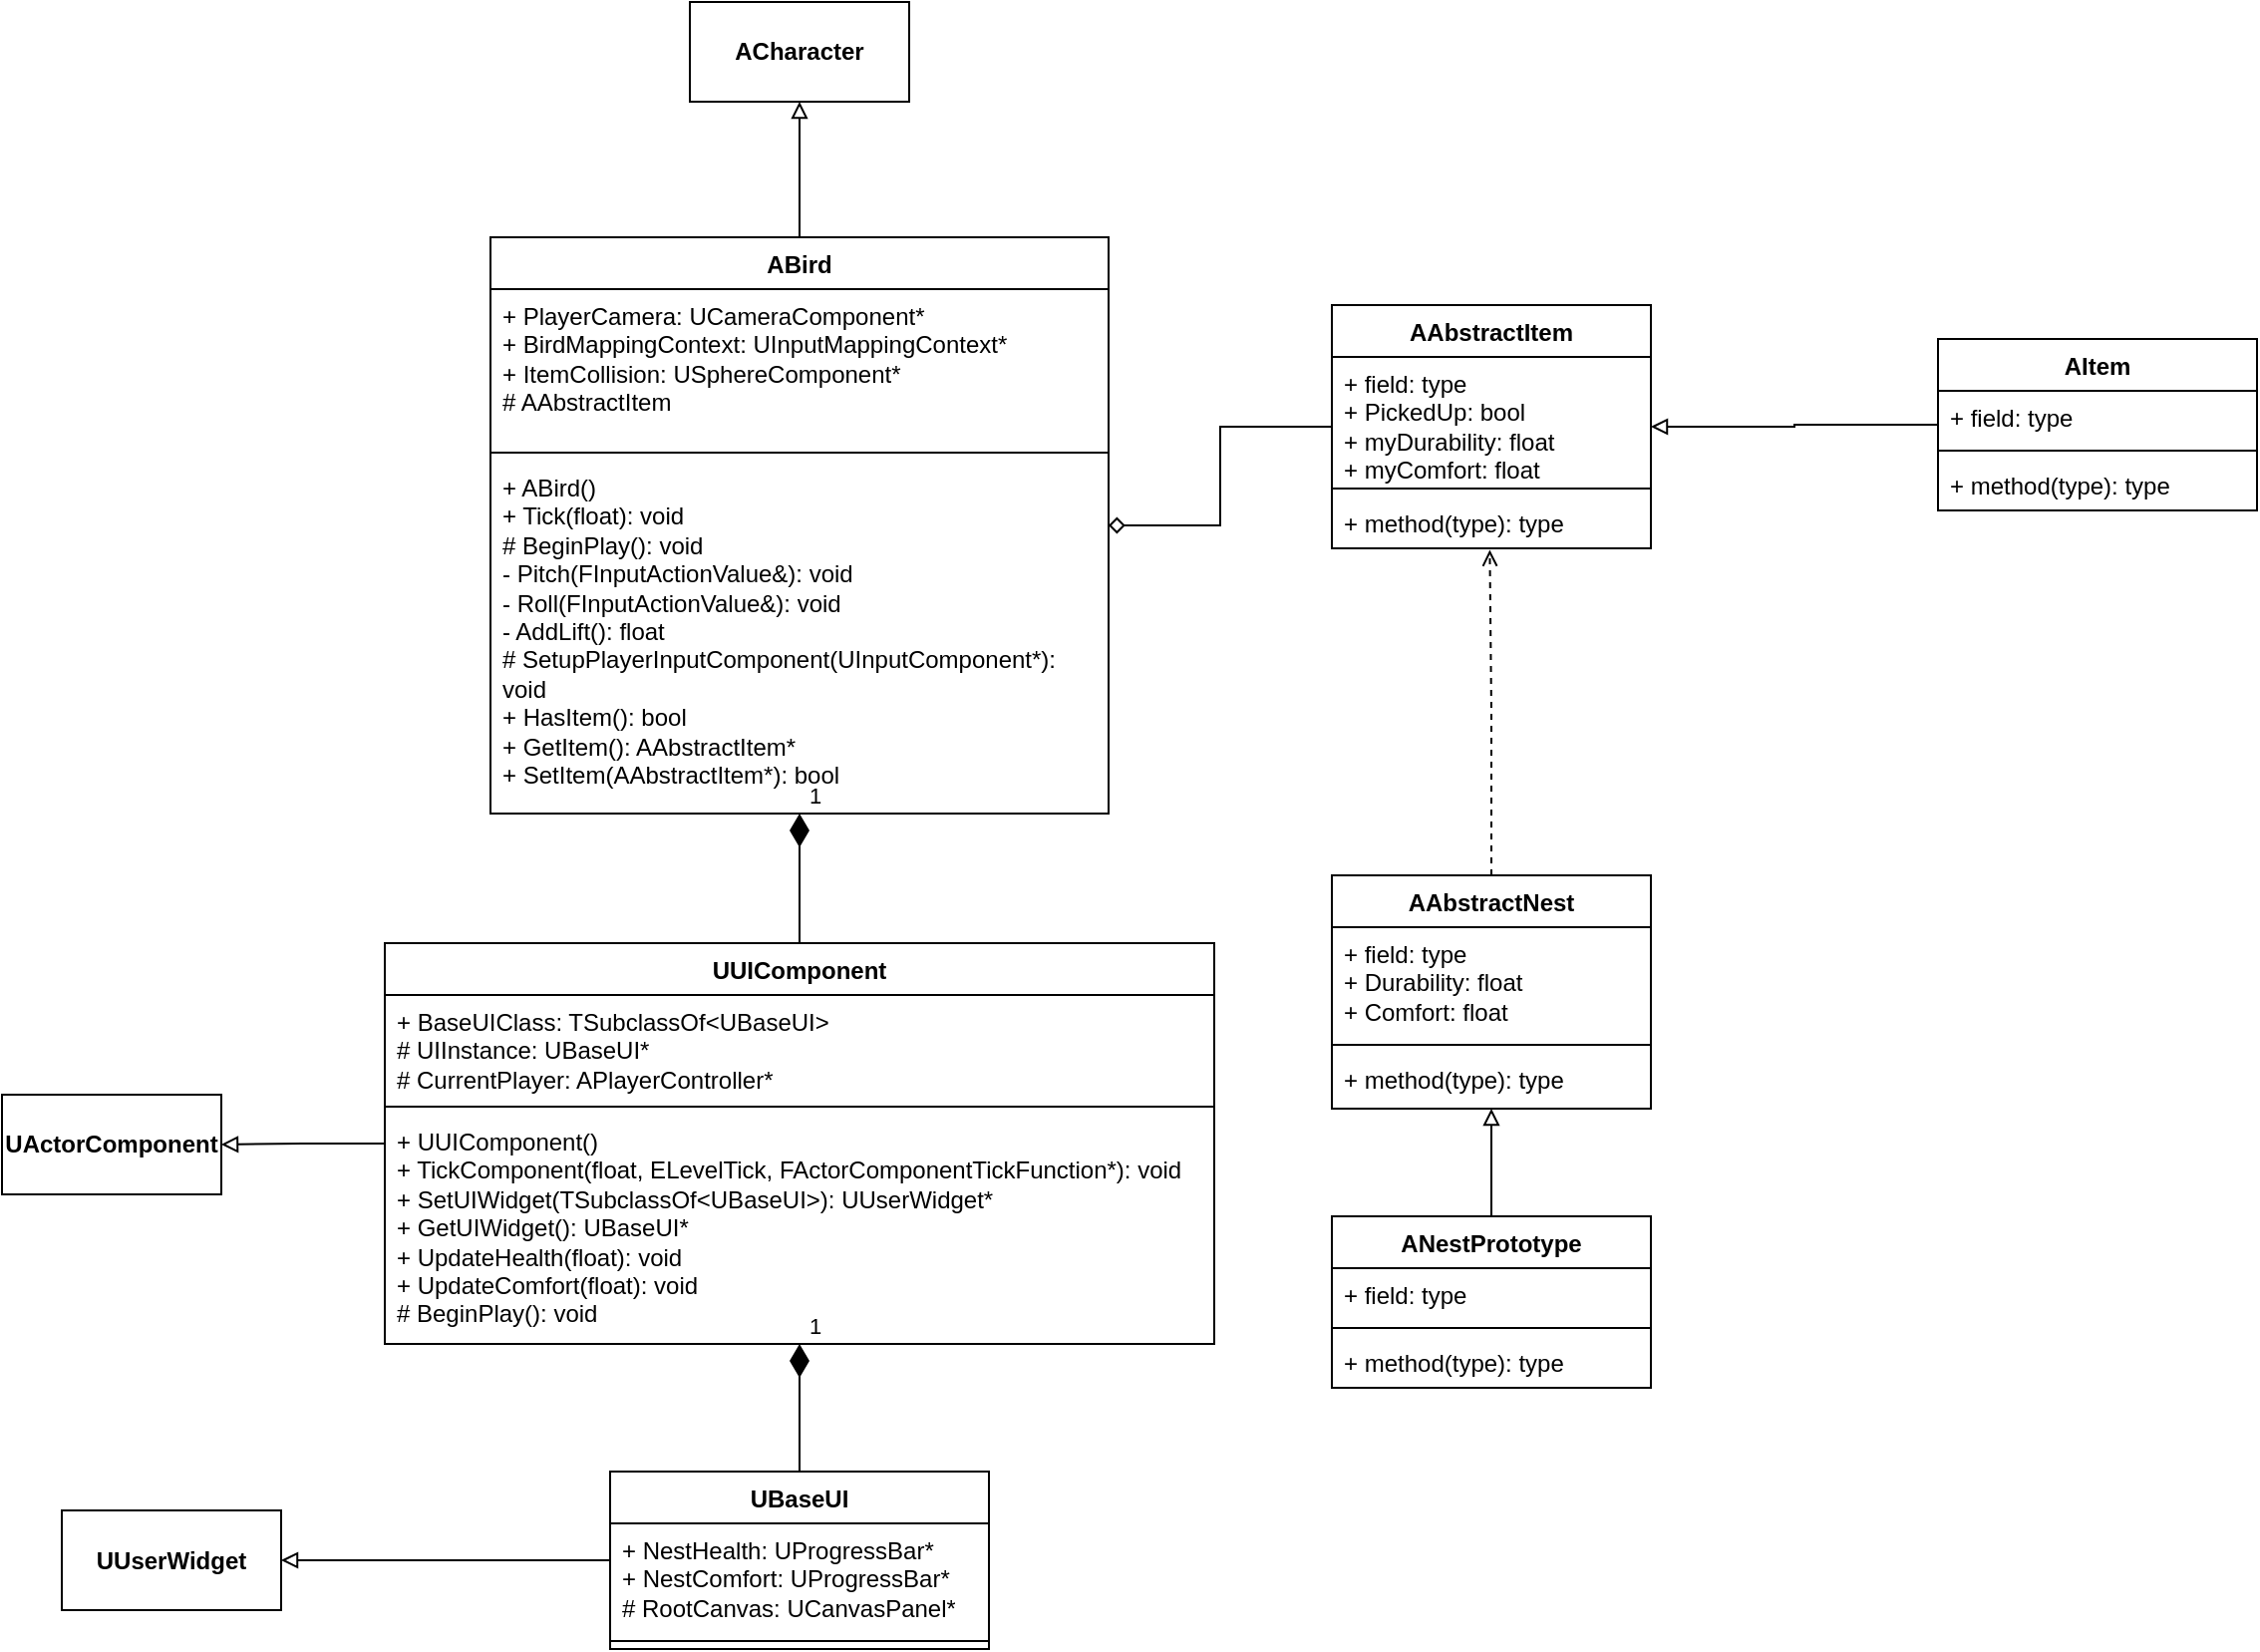 <mxfile version="24.5.2" type="device">
  <diagram id="C5RBs43oDa-KdzZeNtuy" name="Page-1">
    <mxGraphModel dx="1326" dy="1071" grid="0" gridSize="10" guides="1" tooltips="1" connect="1" arrows="1" fold="1" page="1" pageScale="1" pageWidth="827" pageHeight="1169" math="0" shadow="0">
      <root>
        <mxCell id="WIyWlLk6GJQsqaUBKTNV-0" />
        <mxCell id="WIyWlLk6GJQsqaUBKTNV-1" parent="WIyWlLk6GJQsqaUBKTNV-0" />
        <mxCell id="9s3J5k1NbUmUccbUoj_h-1" style="edgeStyle=orthogonalEdgeStyle;rounded=0;orthogonalLoop=1;jettySize=auto;html=1;endArrow=block;endFill=0;" parent="WIyWlLk6GJQsqaUBKTNV-1" source="GQL9yN1Y066BIaTeurnw-0" target="9s3J5k1NbUmUccbUoj_h-0" edge="1">
          <mxGeometry relative="1" as="geometry" />
        </mxCell>
        <mxCell id="9s3J5k1NbUmUccbUoj_h-10" style="edgeStyle=orthogonalEdgeStyle;rounded=0;orthogonalLoop=1;jettySize=auto;html=1;endArrow=none;endFill=0;startArrow=diamond;startFill=0;" parent="WIyWlLk6GJQsqaUBKTNV-1" source="GQL9yN1Y066BIaTeurnw-0" target="9s3J5k1NbUmUccbUoj_h-2" edge="1">
          <mxGeometry relative="1" as="geometry" />
        </mxCell>
        <mxCell id="GQL9yN1Y066BIaTeurnw-0" value="ABird" style="swimlane;fontStyle=1;align=center;verticalAlign=top;childLayout=stackLayout;horizontal=1;startSize=26;horizontalStack=0;resizeParent=1;resizeParentMax=0;resizeLast=0;collapsible=1;marginBottom=0;whiteSpace=wrap;html=1;" parent="WIyWlLk6GJQsqaUBKTNV-1" vertex="1">
          <mxGeometry x="284" y="154" width="310" height="289" as="geometry" />
        </mxCell>
        <mxCell id="GQL9yN1Y066BIaTeurnw-1" value="+ PlayerCamera:&amp;nbsp;UCameraComponent*&lt;div&gt;+ BirdMappingContext: UInputMappingContext*&lt;/div&gt;&lt;div&gt;+ ItemCollision:&amp;nbsp;USphereComponent*&lt;/div&gt;&lt;div&gt;# AAbstractItem&lt;/div&gt;" style="text;strokeColor=none;fillColor=none;align=left;verticalAlign=top;spacingLeft=4;spacingRight=4;overflow=hidden;rotatable=0;points=[[0,0.5],[1,0.5]];portConstraint=eastwest;whiteSpace=wrap;html=1;" parent="GQL9yN1Y066BIaTeurnw-0" vertex="1">
          <mxGeometry y="26" width="310" height="78" as="geometry" />
        </mxCell>
        <mxCell id="GQL9yN1Y066BIaTeurnw-2" value="" style="line;strokeWidth=1;fillColor=none;align=left;verticalAlign=middle;spacingTop=-1;spacingLeft=3;spacingRight=3;rotatable=0;labelPosition=right;points=[];portConstraint=eastwest;strokeColor=inherit;" parent="GQL9yN1Y066BIaTeurnw-0" vertex="1">
          <mxGeometry y="104" width="310" height="8" as="geometry" />
        </mxCell>
        <mxCell id="GQL9yN1Y066BIaTeurnw-3" value="&lt;div&gt;+ ABird()&lt;/div&gt;+ Tick(float): void&lt;div&gt;# BeginPlay(): void&lt;/div&gt;&lt;div&gt;- Pitch(FInputActionValue&amp;amp;): void&lt;/div&gt;&lt;div&gt;- Roll(FInputActionValue&amp;amp;): void&lt;/div&gt;&lt;div&gt;- AddLift(): float&lt;/div&gt;&lt;div&gt;# SetupPlayerInputComponent(UInputComponent*): void&lt;br&gt;&lt;/div&gt;&lt;div&gt;+ HasItem(): bool&lt;/div&gt;&lt;div&gt;+ GetItem(): AAbstractItem*&lt;/div&gt;&lt;div&gt;+ SetItem(AAbstractItem*): bool&lt;/div&gt;" style="text;strokeColor=none;fillColor=none;align=left;verticalAlign=top;spacingLeft=4;spacingRight=4;overflow=hidden;rotatable=0;points=[[0,0.5],[1,0.5]];portConstraint=eastwest;whiteSpace=wrap;html=1;" parent="GQL9yN1Y066BIaTeurnw-0" vertex="1">
          <mxGeometry y="112" width="310" height="177" as="geometry" />
        </mxCell>
        <mxCell id="9s3J5k1NbUmUccbUoj_h-0" value="&lt;b&gt;ACharacter&lt;/b&gt;" style="html=1;whiteSpace=wrap;" parent="WIyWlLk6GJQsqaUBKTNV-1" vertex="1">
          <mxGeometry x="384" y="36" width="110" height="50" as="geometry" />
        </mxCell>
        <mxCell id="9s3J5k1NbUmUccbUoj_h-2" value="AAbstractItem" style="swimlane;fontStyle=1;align=center;verticalAlign=top;childLayout=stackLayout;horizontal=1;startSize=26;horizontalStack=0;resizeParent=1;resizeParentMax=0;resizeLast=0;collapsible=1;marginBottom=0;whiteSpace=wrap;html=1;" parent="WIyWlLk6GJQsqaUBKTNV-1" vertex="1">
          <mxGeometry x="706" y="188" width="160" height="122" as="geometry" />
        </mxCell>
        <mxCell id="9s3J5k1NbUmUccbUoj_h-3" value="+ field: type&lt;div&gt;+ PickedUp: bool&lt;/div&gt;&lt;div&gt;&lt;div&gt;+ myDurability: float&lt;/div&gt;&lt;div&gt;+ myComfort: float&lt;/div&gt;&lt;/div&gt;" style="text;strokeColor=none;fillColor=none;align=left;verticalAlign=top;spacingLeft=4;spacingRight=4;overflow=hidden;rotatable=0;points=[[0,0.5],[1,0.5]];portConstraint=eastwest;whiteSpace=wrap;html=1;" parent="9s3J5k1NbUmUccbUoj_h-2" vertex="1">
          <mxGeometry y="26" width="160" height="62" as="geometry" />
        </mxCell>
        <mxCell id="9s3J5k1NbUmUccbUoj_h-4" value="" style="line;strokeWidth=1;fillColor=none;align=left;verticalAlign=middle;spacingTop=-1;spacingLeft=3;spacingRight=3;rotatable=0;labelPosition=right;points=[];portConstraint=eastwest;strokeColor=inherit;" parent="9s3J5k1NbUmUccbUoj_h-2" vertex="1">
          <mxGeometry y="88" width="160" height="8" as="geometry" />
        </mxCell>
        <mxCell id="9s3J5k1NbUmUccbUoj_h-5" value="+ method(type): type" style="text;strokeColor=none;fillColor=none;align=left;verticalAlign=top;spacingLeft=4;spacingRight=4;overflow=hidden;rotatable=0;points=[[0,0.5],[1,0.5]];portConstraint=eastwest;whiteSpace=wrap;html=1;" parent="9s3J5k1NbUmUccbUoj_h-2" vertex="1">
          <mxGeometry y="96" width="160" height="26" as="geometry" />
        </mxCell>
        <mxCell id="9s3J5k1NbUmUccbUoj_h-11" style="edgeStyle=orthogonalEdgeStyle;rounded=0;orthogonalLoop=1;jettySize=auto;html=1;endArrow=block;endFill=0;" parent="WIyWlLk6GJQsqaUBKTNV-1" source="9s3J5k1NbUmUccbUoj_h-6" target="9s3J5k1NbUmUccbUoj_h-2" edge="1">
          <mxGeometry relative="1" as="geometry" />
        </mxCell>
        <mxCell id="9s3J5k1NbUmUccbUoj_h-6" value="AItem" style="swimlane;fontStyle=1;align=center;verticalAlign=top;childLayout=stackLayout;horizontal=1;startSize=26;horizontalStack=0;resizeParent=1;resizeParentMax=0;resizeLast=0;collapsible=1;marginBottom=0;whiteSpace=wrap;html=1;" parent="WIyWlLk6GJQsqaUBKTNV-1" vertex="1">
          <mxGeometry x="1010" y="205" width="160" height="86" as="geometry" />
        </mxCell>
        <mxCell id="9s3J5k1NbUmUccbUoj_h-7" value="+ field: type" style="text;strokeColor=none;fillColor=none;align=left;verticalAlign=top;spacingLeft=4;spacingRight=4;overflow=hidden;rotatable=0;points=[[0,0.5],[1,0.5]];portConstraint=eastwest;whiteSpace=wrap;html=1;" parent="9s3J5k1NbUmUccbUoj_h-6" vertex="1">
          <mxGeometry y="26" width="160" height="26" as="geometry" />
        </mxCell>
        <mxCell id="9s3J5k1NbUmUccbUoj_h-8" value="" style="line;strokeWidth=1;fillColor=none;align=left;verticalAlign=middle;spacingTop=-1;spacingLeft=3;spacingRight=3;rotatable=0;labelPosition=right;points=[];portConstraint=eastwest;strokeColor=inherit;" parent="9s3J5k1NbUmUccbUoj_h-6" vertex="1">
          <mxGeometry y="52" width="160" height="8" as="geometry" />
        </mxCell>
        <mxCell id="9s3J5k1NbUmUccbUoj_h-9" value="+ method(type): type" style="text;strokeColor=none;fillColor=none;align=left;verticalAlign=top;spacingLeft=4;spacingRight=4;overflow=hidden;rotatable=0;points=[[0,0.5],[1,0.5]];portConstraint=eastwest;whiteSpace=wrap;html=1;" parent="9s3J5k1NbUmUccbUoj_h-6" vertex="1">
          <mxGeometry y="60" width="160" height="26" as="geometry" />
        </mxCell>
        <mxCell id="4bN22pUPCg0mNrgjc5mO-9" style="edgeStyle=orthogonalEdgeStyle;rounded=0;orthogonalLoop=1;jettySize=auto;html=1;endArrow=open;endFill=0;dashed=1;entryX=0.495;entryY=1.031;entryDx=0;entryDy=0;entryPerimeter=0;" parent="WIyWlLk6GJQsqaUBKTNV-1" source="4bN22pUPCg0mNrgjc5mO-0" target="9s3J5k1NbUmUccbUoj_h-5" edge="1">
          <mxGeometry relative="1" as="geometry">
            <mxPoint x="783" y="280" as="targetPoint" />
          </mxGeometry>
        </mxCell>
        <mxCell id="4bN22pUPCg0mNrgjc5mO-0" value="AAbstractNest" style="swimlane;fontStyle=1;align=center;verticalAlign=top;childLayout=stackLayout;horizontal=1;startSize=26;horizontalStack=0;resizeParent=1;resizeParentMax=0;resizeLast=0;collapsible=1;marginBottom=0;whiteSpace=wrap;html=1;" parent="WIyWlLk6GJQsqaUBKTNV-1" vertex="1">
          <mxGeometry x="706" y="474" width="160" height="117" as="geometry" />
        </mxCell>
        <mxCell id="4bN22pUPCg0mNrgjc5mO-1" value="+ field: type&lt;div&gt;+ Durability: float&lt;/div&gt;&lt;div&gt;+ Comfort: float&lt;/div&gt;" style="text;strokeColor=none;fillColor=none;align=left;verticalAlign=top;spacingLeft=4;spacingRight=4;overflow=hidden;rotatable=0;points=[[0,0.5],[1,0.5]];portConstraint=eastwest;whiteSpace=wrap;html=1;" parent="4bN22pUPCg0mNrgjc5mO-0" vertex="1">
          <mxGeometry y="26" width="160" height="55" as="geometry" />
        </mxCell>
        <mxCell id="4bN22pUPCg0mNrgjc5mO-2" value="" style="line;strokeWidth=1;fillColor=none;align=left;verticalAlign=middle;spacingTop=-1;spacingLeft=3;spacingRight=3;rotatable=0;labelPosition=right;points=[];portConstraint=eastwest;strokeColor=inherit;" parent="4bN22pUPCg0mNrgjc5mO-0" vertex="1">
          <mxGeometry y="81" width="160" height="8" as="geometry" />
        </mxCell>
        <mxCell id="4bN22pUPCg0mNrgjc5mO-3" value="+ method(type): type" style="text;strokeColor=none;fillColor=none;align=left;verticalAlign=top;spacingLeft=4;spacingRight=4;overflow=hidden;rotatable=0;points=[[0,0.5],[1,0.5]];portConstraint=eastwest;whiteSpace=wrap;html=1;" parent="4bN22pUPCg0mNrgjc5mO-0" vertex="1">
          <mxGeometry y="89" width="160" height="28" as="geometry" />
        </mxCell>
        <mxCell id="4bN22pUPCg0mNrgjc5mO-8" style="edgeStyle=orthogonalEdgeStyle;rounded=0;orthogonalLoop=1;jettySize=auto;html=1;endArrow=block;endFill=0;" parent="WIyWlLk6GJQsqaUBKTNV-1" source="4bN22pUPCg0mNrgjc5mO-4" target="4bN22pUPCg0mNrgjc5mO-0" edge="1">
          <mxGeometry relative="1" as="geometry" />
        </mxCell>
        <mxCell id="4bN22pUPCg0mNrgjc5mO-4" value="ANestPrototype" style="swimlane;fontStyle=1;align=center;verticalAlign=top;childLayout=stackLayout;horizontal=1;startSize=26;horizontalStack=0;resizeParent=1;resizeParentMax=0;resizeLast=0;collapsible=1;marginBottom=0;whiteSpace=wrap;html=1;" parent="WIyWlLk6GJQsqaUBKTNV-1" vertex="1">
          <mxGeometry x="706" y="645" width="160" height="86" as="geometry" />
        </mxCell>
        <mxCell id="4bN22pUPCg0mNrgjc5mO-5" value="+ field: type" style="text;strokeColor=none;fillColor=none;align=left;verticalAlign=top;spacingLeft=4;spacingRight=4;overflow=hidden;rotatable=0;points=[[0,0.5],[1,0.5]];portConstraint=eastwest;whiteSpace=wrap;html=1;" parent="4bN22pUPCg0mNrgjc5mO-4" vertex="1">
          <mxGeometry y="26" width="160" height="26" as="geometry" />
        </mxCell>
        <mxCell id="4bN22pUPCg0mNrgjc5mO-6" value="" style="line;strokeWidth=1;fillColor=none;align=left;verticalAlign=middle;spacingTop=-1;spacingLeft=3;spacingRight=3;rotatable=0;labelPosition=right;points=[];portConstraint=eastwest;strokeColor=inherit;" parent="4bN22pUPCg0mNrgjc5mO-4" vertex="1">
          <mxGeometry y="52" width="160" height="8" as="geometry" />
        </mxCell>
        <mxCell id="4bN22pUPCg0mNrgjc5mO-7" value="+ method(type): type" style="text;strokeColor=none;fillColor=none;align=left;verticalAlign=top;spacingLeft=4;spacingRight=4;overflow=hidden;rotatable=0;points=[[0,0.5],[1,0.5]];portConstraint=eastwest;whiteSpace=wrap;html=1;" parent="4bN22pUPCg0mNrgjc5mO-4" vertex="1">
          <mxGeometry y="60" width="160" height="26" as="geometry" />
        </mxCell>
        <mxCell id="mtMVlcWZxwTxFBiXq-Fm-0" value="UUIComponent" style="swimlane;fontStyle=1;align=center;verticalAlign=top;childLayout=stackLayout;horizontal=1;startSize=26;horizontalStack=0;resizeParent=1;resizeParentMax=0;resizeLast=0;collapsible=1;marginBottom=0;whiteSpace=wrap;html=1;" vertex="1" parent="WIyWlLk6GJQsqaUBKTNV-1">
          <mxGeometry x="231" y="508" width="416" height="201" as="geometry" />
        </mxCell>
        <mxCell id="mtMVlcWZxwTxFBiXq-Fm-1" value="+ BaseUIClass: TSubclassOf&amp;lt;UBaseUI&amp;gt;&lt;br&gt;&lt;div&gt;# UIInstance: UBaseUI*&lt;br&gt;&lt;/div&gt;&lt;div&gt;# CurrentPlayer: APlayerController*&lt;br&gt;&lt;/div&gt;" style="text;strokeColor=none;fillColor=none;align=left;verticalAlign=top;spacingLeft=4;spacingRight=4;overflow=hidden;rotatable=0;points=[[0,0.5],[1,0.5]];portConstraint=eastwest;whiteSpace=wrap;html=1;" vertex="1" parent="mtMVlcWZxwTxFBiXq-Fm-0">
          <mxGeometry y="26" width="416" height="52" as="geometry" />
        </mxCell>
        <mxCell id="mtMVlcWZxwTxFBiXq-Fm-2" value="" style="line;strokeWidth=1;fillColor=none;align=left;verticalAlign=middle;spacingTop=-1;spacingLeft=3;spacingRight=3;rotatable=0;labelPosition=right;points=[];portConstraint=eastwest;strokeColor=inherit;" vertex="1" parent="mtMVlcWZxwTxFBiXq-Fm-0">
          <mxGeometry y="78" width="416" height="8" as="geometry" />
        </mxCell>
        <mxCell id="mtMVlcWZxwTxFBiXq-Fm-3" value="&lt;div&gt;+ UUIComponent()&lt;/div&gt;&lt;div&gt;+ TickComponent(float, ELevelTick, FActorComponentTickFunction*): void&lt;/div&gt;&lt;div&gt;+ SetUIWidget(TSubclassOf&amp;lt;UBaseUI&amp;gt;): UUserWidget*&lt;/div&gt;&lt;div&gt;+ GetUIWidget(): UBaseUI*&lt;/div&gt;&lt;div&gt;+ UpdateHealth(float): void&lt;/div&gt;&lt;div&gt;+ UpdateComfort(float): void&lt;/div&gt;&lt;div&gt;# BeginPlay(): void&lt;br&gt;&lt;/div&gt;" style="text;strokeColor=none;fillColor=none;align=left;verticalAlign=top;spacingLeft=4;spacingRight=4;overflow=hidden;rotatable=0;points=[[0,0.5],[1,0.5]];portConstraint=eastwest;whiteSpace=wrap;html=1;" vertex="1" parent="mtMVlcWZxwTxFBiXq-Fm-0">
          <mxGeometry y="86" width="416" height="115" as="geometry" />
        </mxCell>
        <mxCell id="mtMVlcWZxwTxFBiXq-Fm-4" value="&lt;b&gt;UActorComponent&lt;/b&gt;" style="html=1;whiteSpace=wrap;" vertex="1" parent="WIyWlLk6GJQsqaUBKTNV-1">
          <mxGeometry x="39" y="584" width="110" height="50" as="geometry" />
        </mxCell>
        <mxCell id="mtMVlcWZxwTxFBiXq-Fm-5" style="edgeStyle=orthogonalEdgeStyle;rounded=0;orthogonalLoop=1;jettySize=auto;html=1;endArrow=block;endFill=0;" edge="1" parent="WIyWlLk6GJQsqaUBKTNV-1" source="mtMVlcWZxwTxFBiXq-Fm-0" target="mtMVlcWZxwTxFBiXq-Fm-4">
          <mxGeometry relative="1" as="geometry">
            <mxPoint x="187" y="725" as="sourcePoint" />
            <mxPoint x="187" y="657" as="targetPoint" />
          </mxGeometry>
        </mxCell>
        <mxCell id="mtMVlcWZxwTxFBiXq-Fm-6" value="UBaseUI" style="swimlane;fontStyle=1;align=center;verticalAlign=top;childLayout=stackLayout;horizontal=1;startSize=26;horizontalStack=0;resizeParent=1;resizeParentMax=0;resizeLast=0;collapsible=1;marginBottom=0;whiteSpace=wrap;html=1;" vertex="1" parent="WIyWlLk6GJQsqaUBKTNV-1">
          <mxGeometry x="344" y="773" width="190" height="89" as="geometry" />
        </mxCell>
        <mxCell id="mtMVlcWZxwTxFBiXq-Fm-7" value="&lt;div&gt;+ NestHealth: UProgressBar*&lt;/div&gt;&lt;div&gt;+ NestComfort: UProgressBar*&lt;/div&gt;&lt;div&gt;# RootCanvas: UCanvasPanel*&lt;br&gt;&lt;/div&gt;" style="text;strokeColor=none;fillColor=none;align=left;verticalAlign=top;spacingLeft=4;spacingRight=4;overflow=hidden;rotatable=0;points=[[0,0.5],[1,0.5]];portConstraint=eastwest;whiteSpace=wrap;html=1;" vertex="1" parent="mtMVlcWZxwTxFBiXq-Fm-6">
          <mxGeometry y="26" width="190" height="55" as="geometry" />
        </mxCell>
        <mxCell id="mtMVlcWZxwTxFBiXq-Fm-8" value="" style="line;strokeWidth=1;fillColor=none;align=left;verticalAlign=middle;spacingTop=-1;spacingLeft=3;spacingRight=3;rotatable=0;labelPosition=right;points=[];portConstraint=eastwest;strokeColor=inherit;" vertex="1" parent="mtMVlcWZxwTxFBiXq-Fm-6">
          <mxGeometry y="81" width="190" height="8" as="geometry" />
        </mxCell>
        <mxCell id="mtMVlcWZxwTxFBiXq-Fm-10" value="&lt;b&gt;UUserWidget&lt;/b&gt;" style="html=1;whiteSpace=wrap;" vertex="1" parent="WIyWlLk6GJQsqaUBKTNV-1">
          <mxGeometry x="69" y="792.5" width="110" height="50" as="geometry" />
        </mxCell>
        <mxCell id="mtMVlcWZxwTxFBiXq-Fm-11" style="edgeStyle=orthogonalEdgeStyle;rounded=0;orthogonalLoop=1;jettySize=auto;html=1;endArrow=block;endFill=0;" edge="1" parent="WIyWlLk6GJQsqaUBKTNV-1" source="mtMVlcWZxwTxFBiXq-Fm-6" target="mtMVlcWZxwTxFBiXq-Fm-10">
          <mxGeometry relative="1" as="geometry">
            <mxPoint x="285" y="811" as="sourcePoint" />
            <mxPoint x="203" y="811" as="targetPoint" />
          </mxGeometry>
        </mxCell>
        <mxCell id="mtMVlcWZxwTxFBiXq-Fm-12" value="1" style="endArrow=none;html=1;endSize=12;startArrow=diamondThin;startSize=14;startFill=1;edgeStyle=orthogonalEdgeStyle;align=left;verticalAlign=bottom;rounded=0;endFill=0;" edge="1" parent="WIyWlLk6GJQsqaUBKTNV-1" source="mtMVlcWZxwTxFBiXq-Fm-0" target="mtMVlcWZxwTxFBiXq-Fm-6">
          <mxGeometry x="-1" y="3" relative="1" as="geometry">
            <mxPoint x="263" y="746" as="sourcePoint" />
            <mxPoint x="423" y="746" as="targetPoint" />
            <mxPoint as="offset" />
          </mxGeometry>
        </mxCell>
        <mxCell id="mtMVlcWZxwTxFBiXq-Fm-13" value="1" style="endArrow=none;html=1;endSize=12;startArrow=diamondThin;startSize=14;startFill=1;edgeStyle=orthogonalEdgeStyle;align=left;verticalAlign=bottom;rounded=0;endFill=0;" edge="1" parent="WIyWlLk6GJQsqaUBKTNV-1" source="GQL9yN1Y066BIaTeurnw-0" target="mtMVlcWZxwTxFBiXq-Fm-0">
          <mxGeometry x="-1" y="3" relative="1" as="geometry">
            <mxPoint x="454" y="438" as="sourcePoint" />
            <mxPoint x="454" y="502" as="targetPoint" />
            <mxPoint as="offset" />
          </mxGeometry>
        </mxCell>
      </root>
    </mxGraphModel>
  </diagram>
</mxfile>
